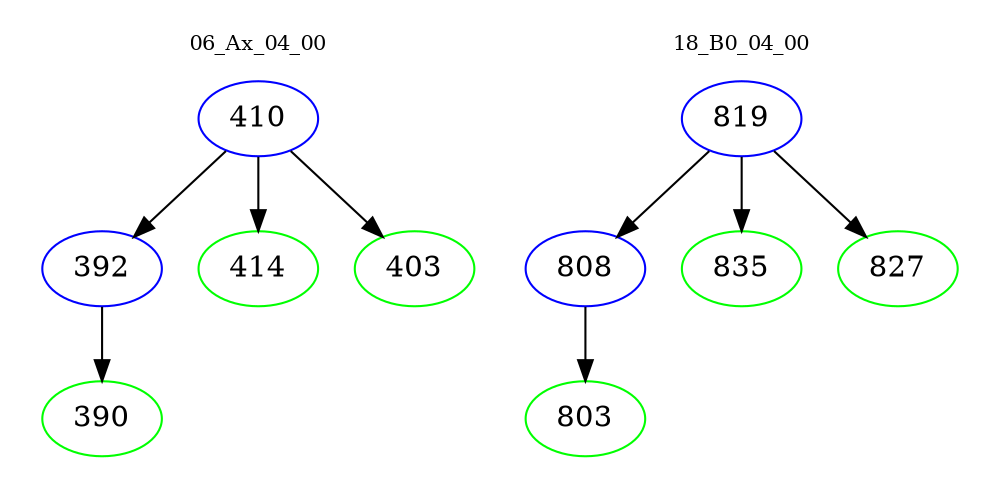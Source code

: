 digraph{
subgraph cluster_0 {
color = white
label = "06_Ax_04_00";
fontsize=10;
T0_410 [label="410", color="blue"]
T0_410 -> T0_392 [color="black"]
T0_392 [label="392", color="blue"]
T0_392 -> T0_390 [color="black"]
T0_390 [label="390", color="green"]
T0_410 -> T0_414 [color="black"]
T0_414 [label="414", color="green"]
T0_410 -> T0_403 [color="black"]
T0_403 [label="403", color="green"]
}
subgraph cluster_1 {
color = white
label = "18_B0_04_00";
fontsize=10;
T1_819 [label="819", color="blue"]
T1_819 -> T1_808 [color="black"]
T1_808 [label="808", color="blue"]
T1_808 -> T1_803 [color="black"]
T1_803 [label="803", color="green"]
T1_819 -> T1_835 [color="black"]
T1_835 [label="835", color="green"]
T1_819 -> T1_827 [color="black"]
T1_827 [label="827", color="green"]
}
}
